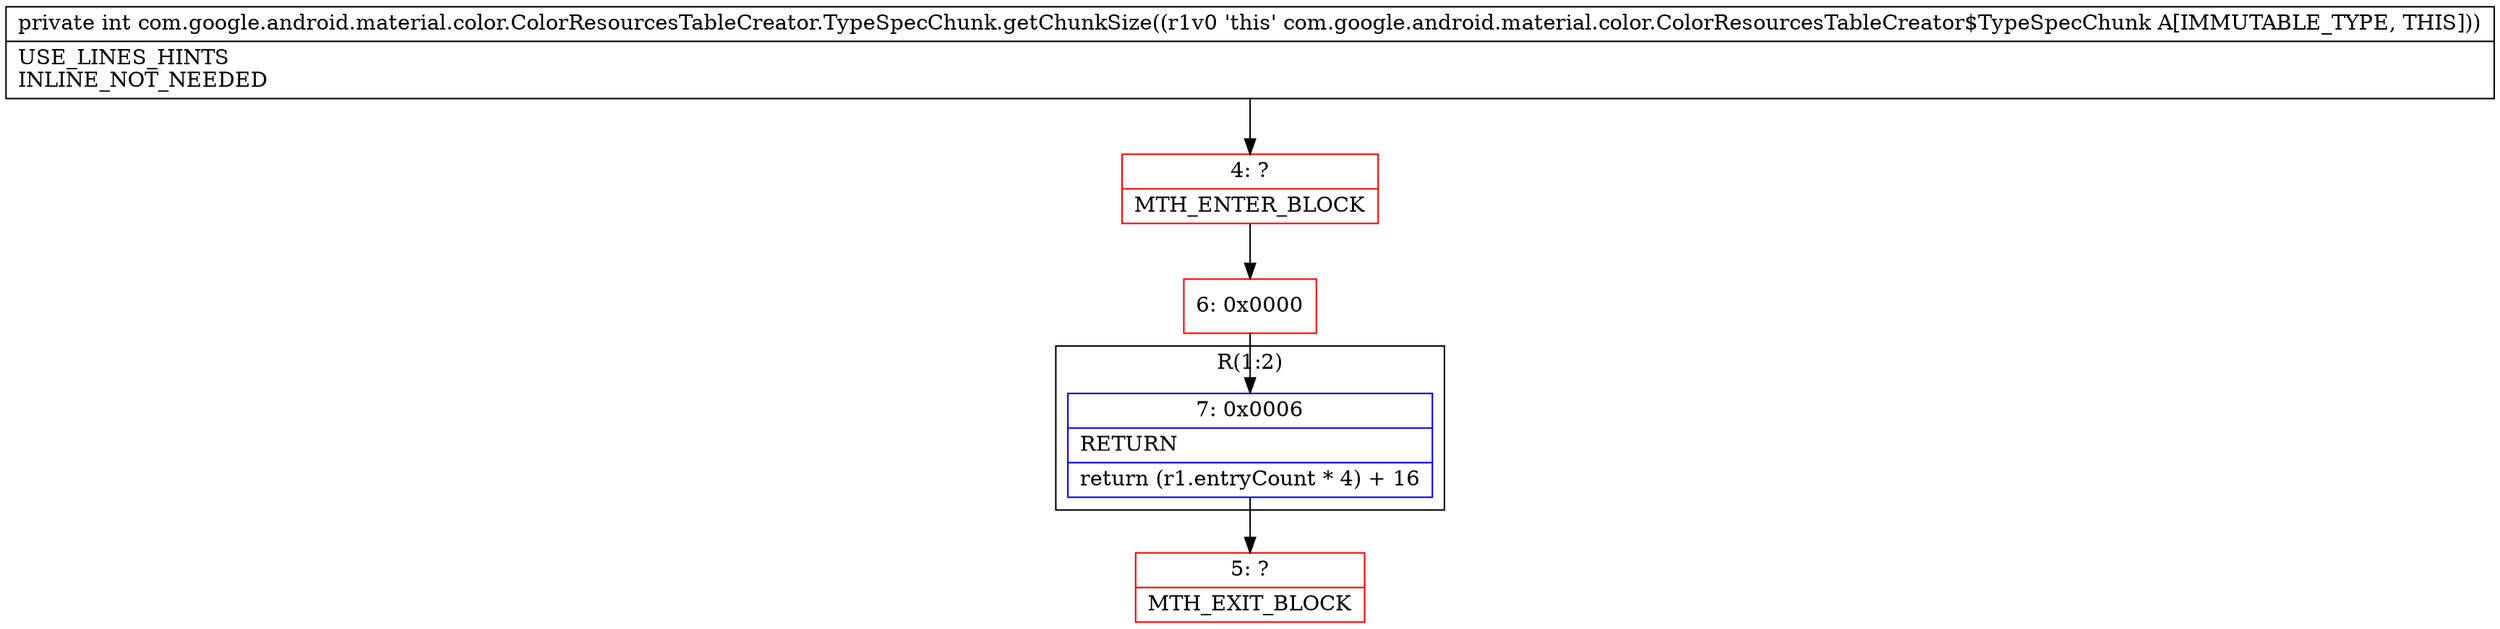 digraph "CFG forcom.google.android.material.color.ColorResourcesTableCreator.TypeSpecChunk.getChunkSize()I" {
subgraph cluster_Region_1123824878 {
label = "R(1:2)";
node [shape=record,color=blue];
Node_7 [shape=record,label="{7\:\ 0x0006|RETURN\l|return (r1.entryCount * 4) + 16\l}"];
}
Node_4 [shape=record,color=red,label="{4\:\ ?|MTH_ENTER_BLOCK\l}"];
Node_6 [shape=record,color=red,label="{6\:\ 0x0000}"];
Node_5 [shape=record,color=red,label="{5\:\ ?|MTH_EXIT_BLOCK\l}"];
MethodNode[shape=record,label="{private int com.google.android.material.color.ColorResourcesTableCreator.TypeSpecChunk.getChunkSize((r1v0 'this' com.google.android.material.color.ColorResourcesTableCreator$TypeSpecChunk A[IMMUTABLE_TYPE, THIS]))  | USE_LINES_HINTS\lINLINE_NOT_NEEDED\l}"];
MethodNode -> Node_4;Node_7 -> Node_5;
Node_4 -> Node_6;
Node_6 -> Node_7;
}

